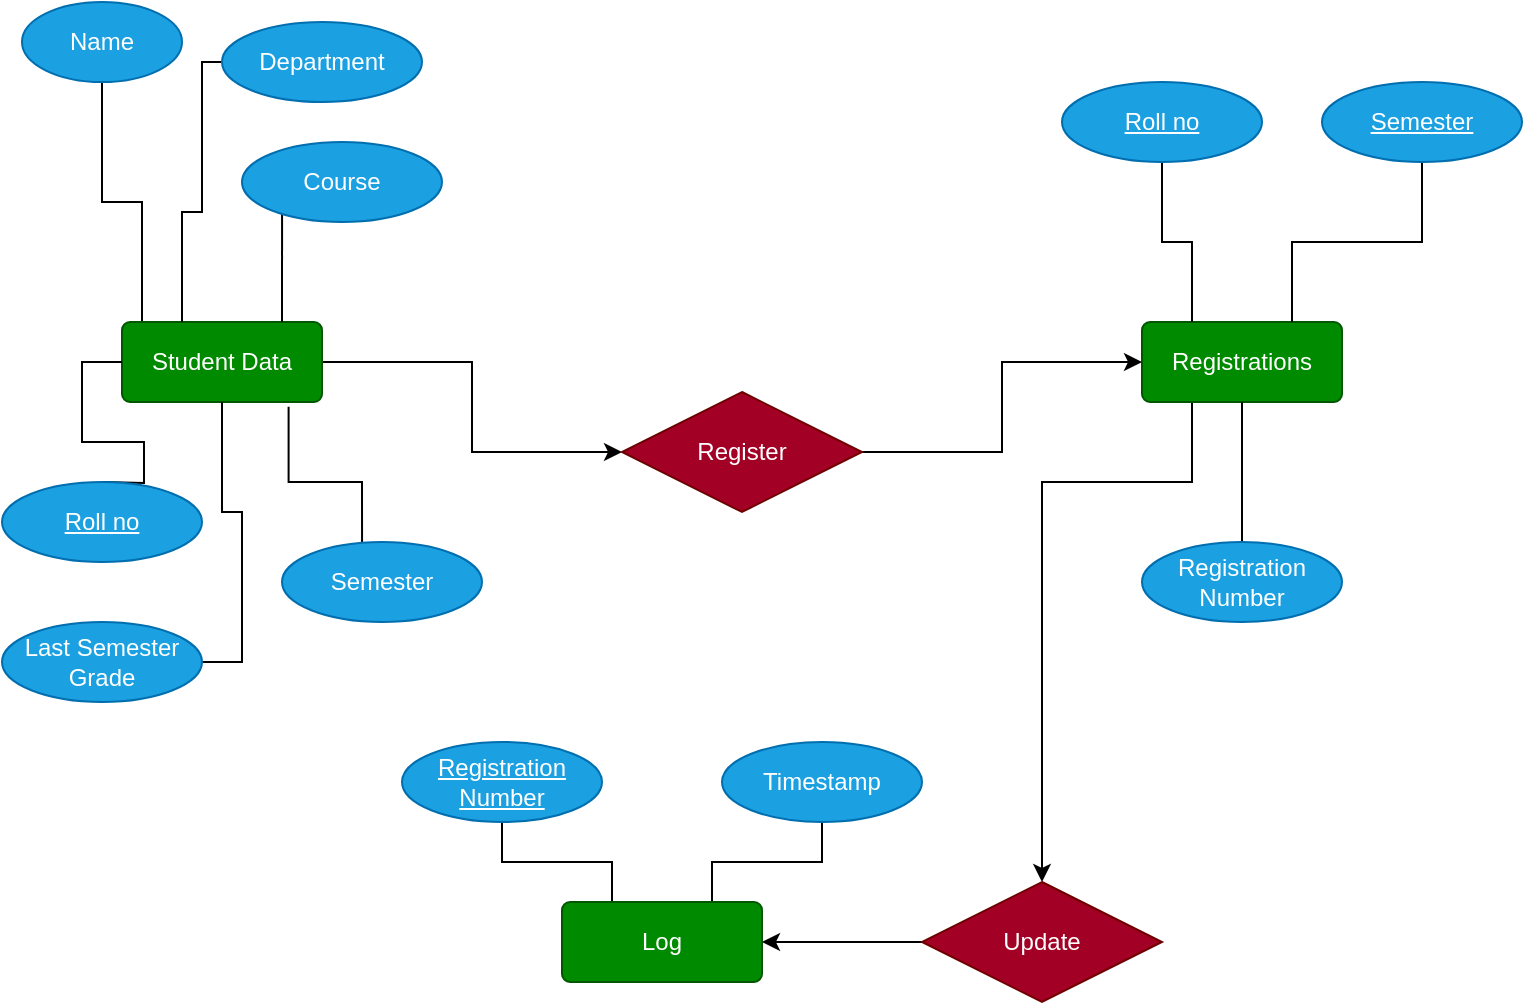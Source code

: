 <mxfile version="21.6.8" type="device">
  <diagram name="Page-1" id="h4bPjaw-YlaXn-cOpSpi">
    <mxGraphModel dx="869" dy="478" grid="1" gridSize="10" guides="1" tooltips="1" connect="1" arrows="1" fold="1" page="1" pageScale="1" pageWidth="827" pageHeight="1169" math="0" shadow="0">
      <root>
        <mxCell id="0" />
        <mxCell id="1" parent="0" />
        <mxCell id="GefERFWUhFme9iEcwnIf-153" value="" style="edgeStyle=orthogonalEdgeStyle;rounded=0;orthogonalLoop=1;jettySize=auto;html=1;endArrow=none;endFill=0;" parent="1" source="GefERFWUhFme9iEcwnIf-151" edge="1">
          <mxGeometry relative="1" as="geometry">
            <Array as="points">
              <mxPoint x="90" y="460" />
              <mxPoint x="70" y="460" />
            </Array>
            <mxPoint x="70" y="400.0" as="targetPoint" />
          </mxGeometry>
        </mxCell>
        <mxCell id="Qux2W09memyFQ_86nygX-36" style="edgeStyle=orthogonalEdgeStyle;rounded=0;orthogonalLoop=1;jettySize=auto;html=1;entryX=0;entryY=0.5;entryDx=0;entryDy=0;" edge="1" parent="1" source="GefERFWUhFme9iEcwnIf-151" target="Qux2W09memyFQ_86nygX-31">
          <mxGeometry relative="1" as="geometry" />
        </mxCell>
        <mxCell id="GefERFWUhFme9iEcwnIf-151" value="Student Data" style="rounded=1;arcSize=10;whiteSpace=wrap;html=1;align=center;fillColor=#008a00;fontColor=#ffffff;strokeColor=#005700;" parent="1" vertex="1">
          <mxGeometry x="80" y="520" width="100" height="40" as="geometry" />
        </mxCell>
        <mxCell id="GefERFWUhFme9iEcwnIf-155" style="edgeStyle=orthogonalEdgeStyle;rounded=0;orthogonalLoop=1;jettySize=auto;html=1;endArrow=none;endFill=0;" parent="1" target="GefERFWUhFme9iEcwnIf-151" edge="1">
          <mxGeometry relative="1" as="geometry">
            <Array as="points">
              <mxPoint x="120" y="390" />
              <mxPoint x="120" y="465" />
              <mxPoint x="110" y="465" />
            </Array>
            <mxPoint x="130" y="390.0" as="sourcePoint" />
          </mxGeometry>
        </mxCell>
        <mxCell id="GefERFWUhFme9iEcwnIf-157" style="edgeStyle=orthogonalEdgeStyle;rounded=0;orthogonalLoop=1;jettySize=auto;html=1;endArrow=none;endFill=0;" parent="1" edge="1">
          <mxGeometry relative="1" as="geometry">
            <mxPoint x="160" y="520" as="targetPoint" />
            <Array as="points">
              <mxPoint x="160" y="520" />
            </Array>
            <mxPoint x="160.03" y="466.009" as="sourcePoint" />
          </mxGeometry>
        </mxCell>
        <mxCell id="GefERFWUhFme9iEcwnIf-159" style="edgeStyle=orthogonalEdgeStyle;rounded=0;orthogonalLoop=1;jettySize=auto;html=1;entryX=0.833;entryY=1.058;entryDx=0;entryDy=0;entryPerimeter=0;endArrow=none;endFill=0;" parent="1" target="GefERFWUhFme9iEcwnIf-151" edge="1">
          <mxGeometry relative="1" as="geometry">
            <Array as="points">
              <mxPoint x="200" y="600" />
              <mxPoint x="163" y="600" />
            </Array>
            <mxPoint x="200.03" y="630.402" as="sourcePoint" />
          </mxGeometry>
        </mxCell>
        <mxCell id="GefERFWUhFme9iEcwnIf-161" style="edgeStyle=orthogonalEdgeStyle;rounded=0;orthogonalLoop=1;jettySize=auto;html=1;endArrow=none;endFill=0;" parent="1" edge="1">
          <mxGeometry relative="1" as="geometry">
            <mxPoint x="130" y="560" as="targetPoint" />
            <Array as="points">
              <mxPoint x="140" y="690" />
              <mxPoint x="140" y="615" />
              <mxPoint x="130" y="615" />
              <mxPoint x="130" y="560" />
            </Array>
            <mxPoint x="120" y="690" as="sourcePoint" />
          </mxGeometry>
        </mxCell>
        <mxCell id="GefERFWUhFme9iEcwnIf-164" style="edgeStyle=orthogonalEdgeStyle;rounded=0;orthogonalLoop=1;jettySize=auto;html=1;entryX=0;entryY=0.5;entryDx=0;entryDy=0;endArrow=none;endFill=0;" parent="1" target="GefERFWUhFme9iEcwnIf-151" edge="1">
          <mxGeometry relative="1" as="geometry">
            <mxPoint x="70" y="600" as="sourcePoint" />
          </mxGeometry>
        </mxCell>
        <mxCell id="Qux2W09memyFQ_86nygX-46" style="edgeStyle=orthogonalEdgeStyle;rounded=0;orthogonalLoop=1;jettySize=auto;html=1;exitX=0.25;exitY=1;exitDx=0;exitDy=0;entryX=0.5;entryY=0;entryDx=0;entryDy=0;" edge="1" parent="1" source="GefERFWUhFme9iEcwnIf-165" target="Qux2W09memyFQ_86nygX-44">
          <mxGeometry relative="1" as="geometry">
            <Array as="points">
              <mxPoint x="615" y="600" />
              <mxPoint x="540" y="600" />
            </Array>
          </mxGeometry>
        </mxCell>
        <mxCell id="GefERFWUhFme9iEcwnIf-165" value="Registrations" style="rounded=1;arcSize=10;whiteSpace=wrap;html=1;align=center;fillColor=#008a00;fontColor=#ffffff;strokeColor=#005700;" parent="1" vertex="1">
          <mxGeometry x="590" y="520" width="100" height="40" as="geometry" />
        </mxCell>
        <mxCell id="GefERFWUhFme9iEcwnIf-167" style="edgeStyle=orthogonalEdgeStyle;rounded=0;orthogonalLoop=1;jettySize=auto;html=1;entryX=0.25;entryY=0;entryDx=0;entryDy=0;endArrow=none;endFill=0;" parent="1" source="GefERFWUhFme9iEcwnIf-166" target="GefERFWUhFme9iEcwnIf-165" edge="1">
          <mxGeometry relative="1" as="geometry" />
        </mxCell>
        <mxCell id="GefERFWUhFme9iEcwnIf-166" value="Roll no" style="ellipse;whiteSpace=wrap;html=1;align=center;fontStyle=4;fillColor=#1ba1e2;fontColor=#ffffff;strokeColor=#006EAF;" parent="1" vertex="1">
          <mxGeometry x="550" y="400" width="100" height="40" as="geometry" />
        </mxCell>
        <mxCell id="GefERFWUhFme9iEcwnIf-169" style="edgeStyle=orthogonalEdgeStyle;rounded=0;orthogonalLoop=1;jettySize=auto;html=1;entryX=0.75;entryY=0;entryDx=0;entryDy=0;endArrow=none;endFill=0;" parent="1" source="GefERFWUhFme9iEcwnIf-168" target="GefERFWUhFme9iEcwnIf-165" edge="1">
          <mxGeometry relative="1" as="geometry" />
        </mxCell>
        <mxCell id="GefERFWUhFme9iEcwnIf-168" value="Semester" style="ellipse;whiteSpace=wrap;html=1;align=center;fontStyle=4;fillColor=#1ba1e2;fontColor=#ffffff;strokeColor=#006EAF;" parent="1" vertex="1">
          <mxGeometry x="680" y="400" width="100" height="40" as="geometry" />
        </mxCell>
        <mxCell id="GefERFWUhFme9iEcwnIf-171" style="edgeStyle=orthogonalEdgeStyle;rounded=0;orthogonalLoop=1;jettySize=auto;html=1;entryX=0.5;entryY=1;entryDx=0;entryDy=0;endArrow=none;endFill=0;" parent="1" source="GefERFWUhFme9iEcwnIf-170" target="GefERFWUhFme9iEcwnIf-165" edge="1">
          <mxGeometry relative="1" as="geometry" />
        </mxCell>
        <mxCell id="GefERFWUhFme9iEcwnIf-170" value="Registration Number" style="ellipse;whiteSpace=wrap;html=1;align=center;fillColor=#1ba1e2;fontColor=#ffffff;strokeColor=#006EAF;" parent="1" vertex="1">
          <mxGeometry x="590" y="630" width="100" height="40" as="geometry" />
        </mxCell>
        <mxCell id="Qux2W09memyFQ_86nygX-8" value="Name" style="ellipse;whiteSpace=wrap;html=1;rounded=1;arcSize=10;fillColor=#1ba1e2;fontColor=#ffffff;strokeColor=#006EAF;" vertex="1" parent="1">
          <mxGeometry x="30" y="360" width="80" height="40" as="geometry" />
        </mxCell>
        <mxCell id="Qux2W09memyFQ_86nygX-9" value="Department" style="ellipse;whiteSpace=wrap;html=1;align=center;fillColor=#1ba1e2;fontColor=#ffffff;strokeColor=#006EAF;" vertex="1" parent="1">
          <mxGeometry x="130" y="370" width="100" height="40" as="geometry" />
        </mxCell>
        <mxCell id="Qux2W09memyFQ_86nygX-10" value="Course" style="ellipse;whiteSpace=wrap;html=1;align=center;fillColor=#1ba1e2;fontColor=#ffffff;strokeColor=#006EAF;" vertex="1" parent="1">
          <mxGeometry x="140" y="430" width="100" height="40" as="geometry" />
        </mxCell>
        <mxCell id="Qux2W09memyFQ_86nygX-11" value="Semester" style="ellipse;whiteSpace=wrap;html=1;align=center;fillColor=#1ba1e2;fontColor=#ffffff;strokeColor=#006EAF;" vertex="1" parent="1">
          <mxGeometry x="160" y="630" width="100" height="40" as="geometry" />
        </mxCell>
        <mxCell id="Qux2W09memyFQ_86nygX-12" value="Last Semester Grade" style="ellipse;whiteSpace=wrap;html=1;align=center;fillColor=#1ba1e2;fontColor=#ffffff;strokeColor=#006EAF;" vertex="1" parent="1">
          <mxGeometry x="20" y="670" width="100" height="40" as="geometry" />
        </mxCell>
        <mxCell id="Qux2W09memyFQ_86nygX-13" value="Roll no" style="ellipse;whiteSpace=wrap;html=1;align=center;fontStyle=4;fillColor=#1ba1e2;fontColor=#ffffff;strokeColor=#006EAF;" vertex="1" parent="1">
          <mxGeometry x="20" y="600" width="100" height="40" as="geometry" />
        </mxCell>
        <mxCell id="Qux2W09memyFQ_86nygX-33" style="edgeStyle=orthogonalEdgeStyle;rounded=0;orthogonalLoop=1;jettySize=auto;html=1;entryX=0;entryY=0.5;entryDx=0;entryDy=0;" edge="1" parent="1" source="Qux2W09memyFQ_86nygX-31" target="GefERFWUhFme9iEcwnIf-165">
          <mxGeometry relative="1" as="geometry" />
        </mxCell>
        <mxCell id="Qux2W09memyFQ_86nygX-31" value="Register" style="shape=rhombus;perimeter=rhombusPerimeter;whiteSpace=wrap;html=1;align=center;fillColor=#a20025;strokeColor=#6F0000;fontColor=#ffffff;" vertex="1" parent="1">
          <mxGeometry x="330" y="555" width="120" height="60" as="geometry" />
        </mxCell>
        <mxCell id="Qux2W09memyFQ_86nygX-42" style="edgeStyle=orthogonalEdgeStyle;rounded=0;orthogonalLoop=1;jettySize=auto;html=1;exitX=0.25;exitY=0;exitDx=0;exitDy=0;entryX=0.5;entryY=1;entryDx=0;entryDy=0;endArrow=none;endFill=0;" edge="1" parent="1" source="Qux2W09memyFQ_86nygX-37" target="Qux2W09memyFQ_86nygX-38">
          <mxGeometry relative="1" as="geometry" />
        </mxCell>
        <mxCell id="Qux2W09memyFQ_86nygX-43" style="edgeStyle=orthogonalEdgeStyle;rounded=0;orthogonalLoop=1;jettySize=auto;html=1;exitX=0.75;exitY=0;exitDx=0;exitDy=0;entryX=0.5;entryY=1;entryDx=0;entryDy=0;endArrow=none;endFill=0;" edge="1" parent="1" source="Qux2W09memyFQ_86nygX-37" target="Qux2W09memyFQ_86nygX-41">
          <mxGeometry relative="1" as="geometry" />
        </mxCell>
        <mxCell id="Qux2W09memyFQ_86nygX-37" value="Log" style="rounded=1;arcSize=10;whiteSpace=wrap;html=1;align=center;fillColor=#008a00;fontColor=#ffffff;strokeColor=#005700;" vertex="1" parent="1">
          <mxGeometry x="300" y="810" width="100" height="40" as="geometry" />
        </mxCell>
        <mxCell id="Qux2W09memyFQ_86nygX-38" value="Registration Number" style="ellipse;whiteSpace=wrap;html=1;align=center;fontStyle=4;fillColor=#1ba1e2;fontColor=#ffffff;strokeColor=#006EAF;" vertex="1" parent="1">
          <mxGeometry x="220" y="730" width="100" height="40" as="geometry" />
        </mxCell>
        <mxCell id="Qux2W09memyFQ_86nygX-41" value="Timestamp" style="ellipse;whiteSpace=wrap;html=1;align=center;fillColor=#1ba1e2;fontColor=#ffffff;strokeColor=#006EAF;" vertex="1" parent="1">
          <mxGeometry x="380" y="730" width="100" height="40" as="geometry" />
        </mxCell>
        <mxCell id="Qux2W09memyFQ_86nygX-45" style="edgeStyle=orthogonalEdgeStyle;rounded=0;orthogonalLoop=1;jettySize=auto;html=1;entryX=1;entryY=0.5;entryDx=0;entryDy=0;" edge="1" parent="1" source="Qux2W09memyFQ_86nygX-44" target="Qux2W09memyFQ_86nygX-37">
          <mxGeometry relative="1" as="geometry" />
        </mxCell>
        <mxCell id="Qux2W09memyFQ_86nygX-44" value="Update" style="shape=rhombus;perimeter=rhombusPerimeter;whiteSpace=wrap;html=1;align=center;fillColor=#a20025;fontColor=#ffffff;strokeColor=#6F0000;" vertex="1" parent="1">
          <mxGeometry x="480" y="800" width="120" height="60" as="geometry" />
        </mxCell>
      </root>
    </mxGraphModel>
  </diagram>
</mxfile>
